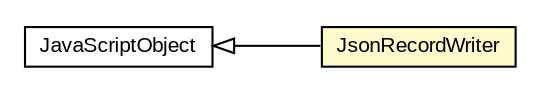 #!/usr/local/bin/dot
#
# Class diagram 
# Generated by UMLGraph version R5_6-24-gf6e263 (http://www.umlgraph.org/)
#

digraph G {
	edge [fontname="arial",fontsize=10,labelfontname="arial",labelfontsize=10];
	node [fontname="arial",fontsize=10,shape=plaintext];
	nodesep=0.25;
	ranksep=0.5;
	rankdir=LR;
	// io.reinert.requestor.serialization.json.JsonRecordWriter
	c5673 [label=<<table title="io.reinert.requestor.serialization.json.JsonRecordWriter" border="0" cellborder="1" cellspacing="0" cellpadding="2" port="p" bgcolor="lemonChiffon" href="./JsonRecordWriter.html">
		<tr><td><table border="0" cellspacing="0" cellpadding="1">
<tr><td align="center" balign="center"> JsonRecordWriter </td></tr>
		</table></td></tr>
		</table>>, URL="./JsonRecordWriter.html", fontname="arial", fontcolor="black", fontsize=10.0];
	//io.reinert.requestor.serialization.json.JsonRecordWriter extends com.google.gwt.core.client.JavaScriptObject
	c5699:p -> c5673:p [dir=back,arrowtail=empty];
	// com.google.gwt.core.client.JavaScriptObject
	c5699 [label=<<table title="com.google.gwt.core.client.JavaScriptObject" border="0" cellborder="1" cellspacing="0" cellpadding="2" port="p">
		<tr><td><table border="0" cellspacing="0" cellpadding="1">
<tr><td align="center" balign="center"> JavaScriptObject </td></tr>
		</table></td></tr>
		</table>>, URL="null", fontname="arial", fontcolor="black", fontsize=10.0];
}


